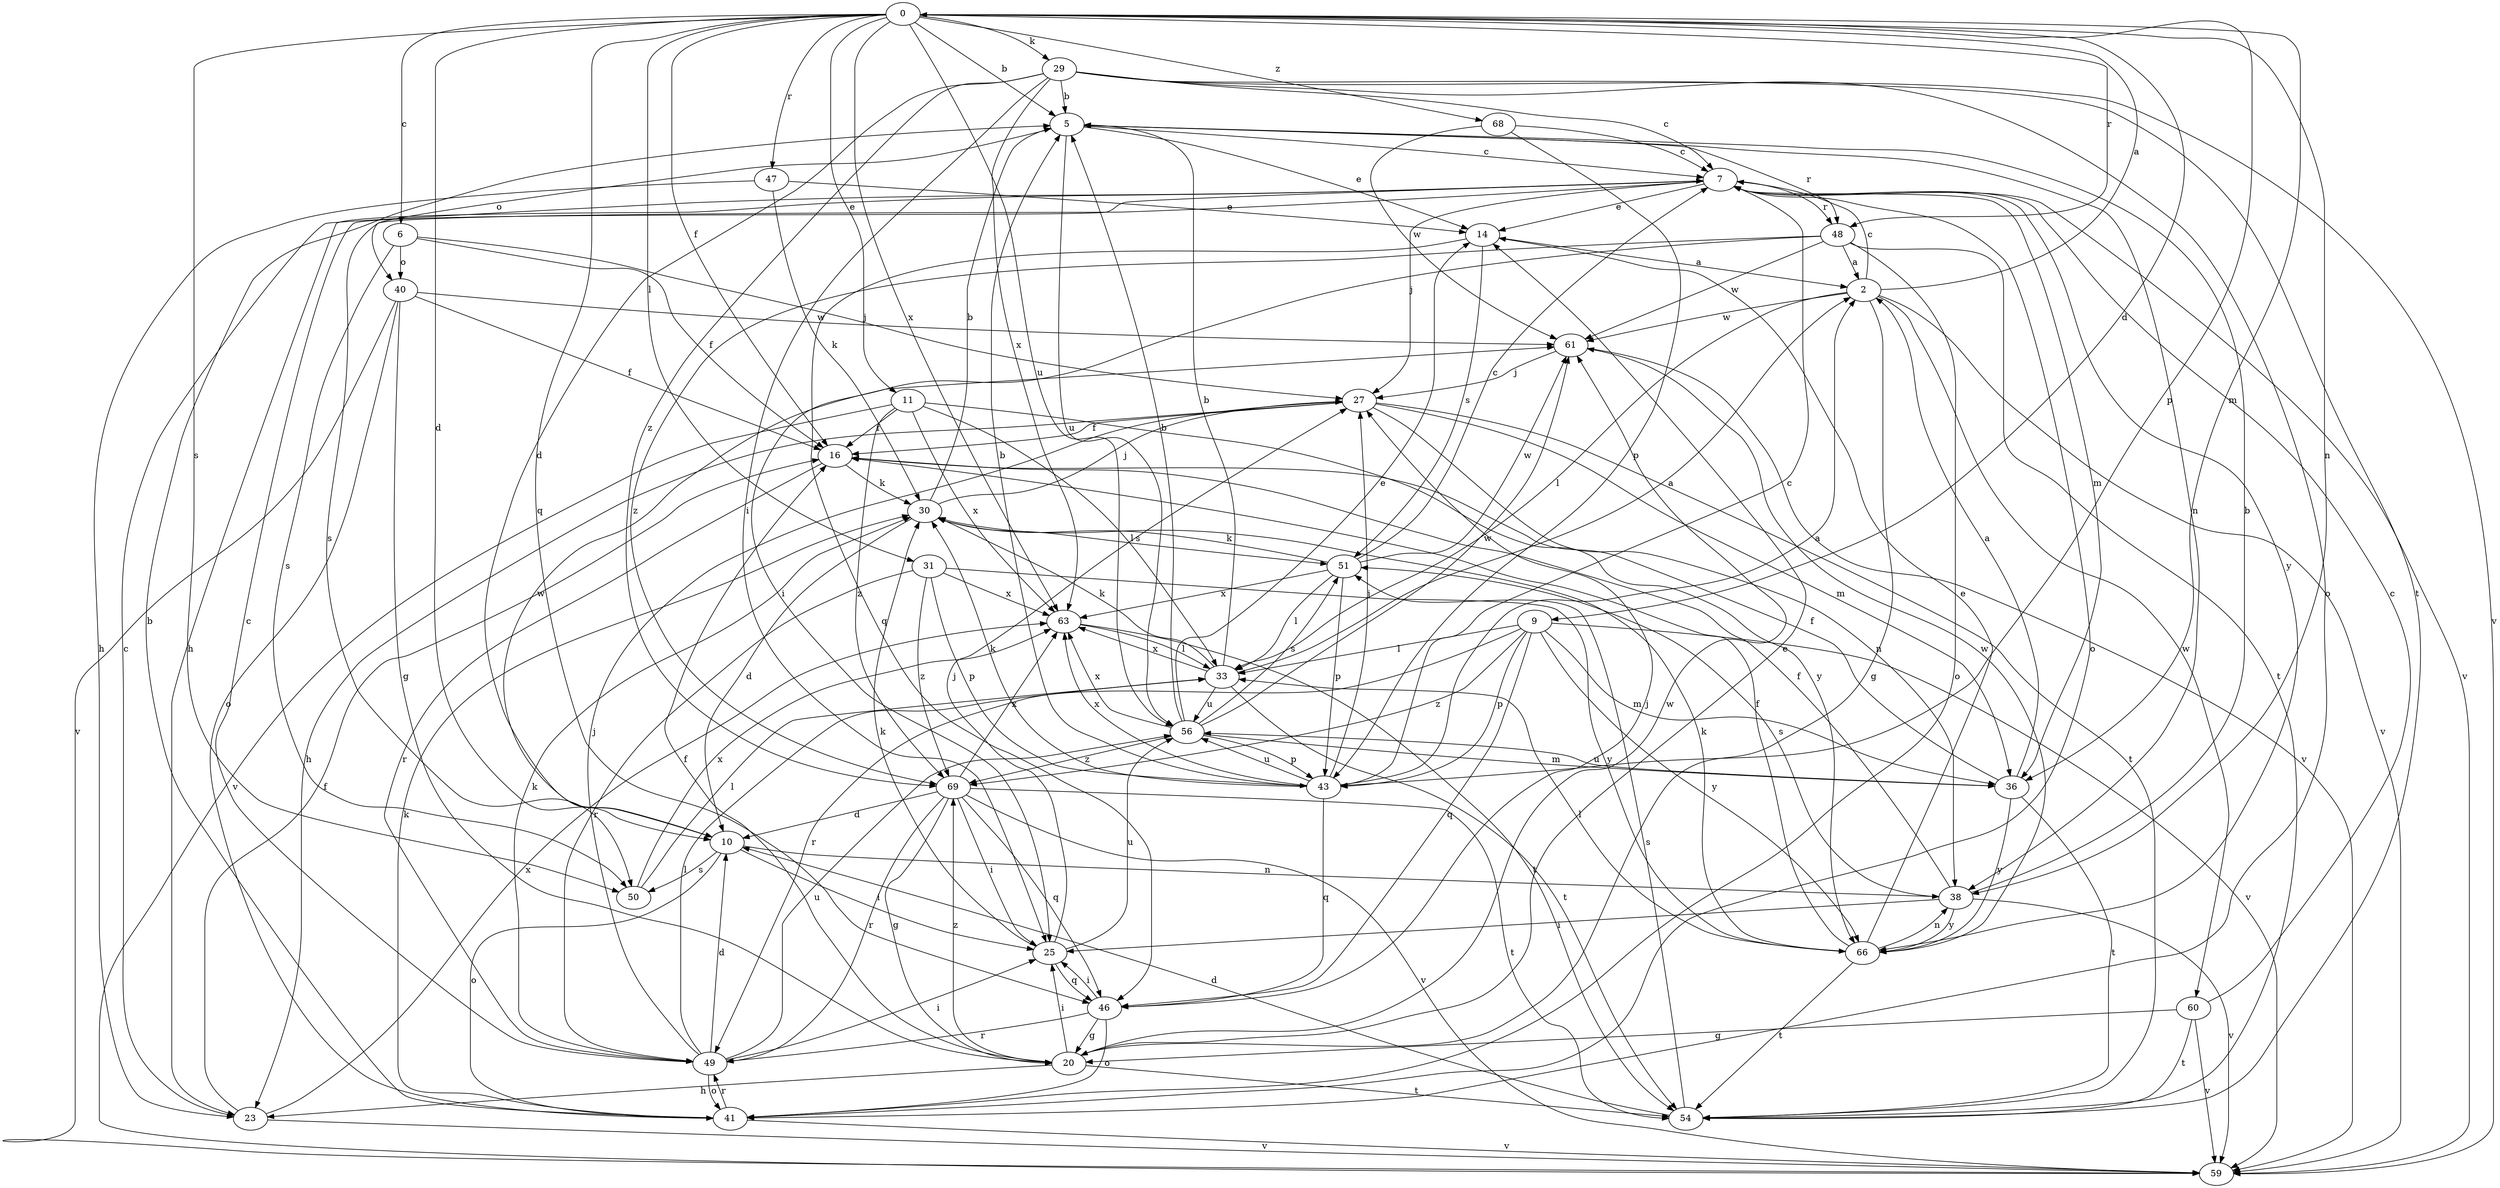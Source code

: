 strict digraph  {
0;
2;
5;
6;
7;
9;
10;
11;
14;
16;
20;
23;
25;
27;
29;
30;
31;
33;
36;
38;
40;
41;
43;
46;
47;
48;
49;
50;
51;
54;
56;
59;
60;
61;
63;
66;
68;
69;
0 -> 5  [label=b];
0 -> 6  [label=c];
0 -> 9  [label=d];
0 -> 10  [label=d];
0 -> 11  [label=e];
0 -> 16  [label=f];
0 -> 29  [label=k];
0 -> 31  [label=l];
0 -> 36  [label=m];
0 -> 38  [label=n];
0 -> 43  [label=p];
0 -> 46  [label=q];
0 -> 47  [label=r];
0 -> 48  [label=r];
0 -> 50  [label=s];
0 -> 56  [label=u];
0 -> 63  [label=x];
0 -> 68  [label=z];
2 -> 0  [label=a];
2 -> 7  [label=c];
2 -> 20  [label=g];
2 -> 33  [label=l];
2 -> 59  [label=v];
2 -> 60  [label=w];
2 -> 61  [label=w];
5 -> 7  [label=c];
5 -> 14  [label=e];
5 -> 38  [label=n];
5 -> 40  [label=o];
5 -> 48  [label=r];
5 -> 56  [label=u];
6 -> 16  [label=f];
6 -> 27  [label=j];
6 -> 40  [label=o];
6 -> 50  [label=s];
7 -> 14  [label=e];
7 -> 23  [label=h];
7 -> 27  [label=j];
7 -> 36  [label=m];
7 -> 41  [label=o];
7 -> 48  [label=r];
7 -> 50  [label=s];
7 -> 59  [label=v];
7 -> 66  [label=y];
9 -> 33  [label=l];
9 -> 36  [label=m];
9 -> 43  [label=p];
9 -> 46  [label=q];
9 -> 49  [label=r];
9 -> 59  [label=v];
9 -> 66  [label=y];
9 -> 69  [label=z];
10 -> 25  [label=i];
10 -> 38  [label=n];
10 -> 41  [label=o];
10 -> 50  [label=s];
10 -> 61  [label=w];
11 -> 16  [label=f];
11 -> 33  [label=l];
11 -> 59  [label=v];
11 -> 63  [label=x];
11 -> 66  [label=y];
11 -> 69  [label=z];
14 -> 2  [label=a];
14 -> 46  [label=q];
14 -> 51  [label=s];
16 -> 30  [label=k];
16 -> 49  [label=r];
20 -> 14  [label=e];
20 -> 16  [label=f];
20 -> 23  [label=h];
20 -> 25  [label=i];
20 -> 54  [label=t];
20 -> 61  [label=w];
20 -> 69  [label=z];
23 -> 7  [label=c];
23 -> 16  [label=f];
23 -> 59  [label=v];
23 -> 63  [label=x];
25 -> 27  [label=j];
25 -> 30  [label=k];
25 -> 46  [label=q];
25 -> 56  [label=u];
27 -> 16  [label=f];
27 -> 23  [label=h];
27 -> 36  [label=m];
27 -> 38  [label=n];
27 -> 54  [label=t];
29 -> 5  [label=b];
29 -> 7  [label=c];
29 -> 10  [label=d];
29 -> 25  [label=i];
29 -> 41  [label=o];
29 -> 54  [label=t];
29 -> 59  [label=v];
29 -> 63  [label=x];
29 -> 69  [label=z];
30 -> 5  [label=b];
30 -> 10  [label=d];
30 -> 27  [label=j];
30 -> 51  [label=s];
31 -> 43  [label=p];
31 -> 49  [label=r];
31 -> 63  [label=x];
31 -> 66  [label=y];
31 -> 69  [label=z];
33 -> 2  [label=a];
33 -> 5  [label=b];
33 -> 30  [label=k];
33 -> 54  [label=t];
33 -> 56  [label=u];
33 -> 63  [label=x];
36 -> 2  [label=a];
36 -> 16  [label=f];
36 -> 54  [label=t];
36 -> 56  [label=u];
36 -> 66  [label=y];
38 -> 5  [label=b];
38 -> 16  [label=f];
38 -> 25  [label=i];
38 -> 51  [label=s];
38 -> 59  [label=v];
38 -> 66  [label=y];
40 -> 16  [label=f];
40 -> 20  [label=g];
40 -> 41  [label=o];
40 -> 59  [label=v];
40 -> 61  [label=w];
41 -> 5  [label=b];
41 -> 30  [label=k];
41 -> 49  [label=r];
41 -> 59  [label=v];
43 -> 2  [label=a];
43 -> 5  [label=b];
43 -> 7  [label=c];
43 -> 27  [label=j];
43 -> 30  [label=k];
43 -> 46  [label=q];
43 -> 56  [label=u];
43 -> 63  [label=x];
46 -> 20  [label=g];
46 -> 25  [label=i];
46 -> 27  [label=j];
46 -> 41  [label=o];
46 -> 49  [label=r];
47 -> 14  [label=e];
47 -> 23  [label=h];
47 -> 30  [label=k];
48 -> 2  [label=a];
48 -> 25  [label=i];
48 -> 41  [label=o];
48 -> 54  [label=t];
48 -> 61  [label=w];
48 -> 69  [label=z];
49 -> 7  [label=c];
49 -> 10  [label=d];
49 -> 25  [label=i];
49 -> 27  [label=j];
49 -> 30  [label=k];
49 -> 33  [label=l];
49 -> 41  [label=o];
49 -> 56  [label=u];
50 -> 33  [label=l];
50 -> 63  [label=x];
51 -> 7  [label=c];
51 -> 30  [label=k];
51 -> 33  [label=l];
51 -> 43  [label=p];
51 -> 61  [label=w];
51 -> 63  [label=x];
54 -> 10  [label=d];
54 -> 51  [label=s];
56 -> 5  [label=b];
56 -> 14  [label=e];
56 -> 36  [label=m];
56 -> 43  [label=p];
56 -> 51  [label=s];
56 -> 61  [label=w];
56 -> 63  [label=x];
56 -> 69  [label=z];
60 -> 7  [label=c];
60 -> 20  [label=g];
60 -> 54  [label=t];
60 -> 59  [label=v];
61 -> 27  [label=j];
61 -> 59  [label=v];
63 -> 33  [label=l];
63 -> 54  [label=t];
66 -> 14  [label=e];
66 -> 16  [label=f];
66 -> 30  [label=k];
66 -> 33  [label=l];
66 -> 38  [label=n];
66 -> 54  [label=t];
66 -> 61  [label=w];
68 -> 7  [label=c];
68 -> 43  [label=p];
68 -> 61  [label=w];
69 -> 10  [label=d];
69 -> 20  [label=g];
69 -> 25  [label=i];
69 -> 46  [label=q];
69 -> 49  [label=r];
69 -> 54  [label=t];
69 -> 59  [label=v];
69 -> 63  [label=x];
}
